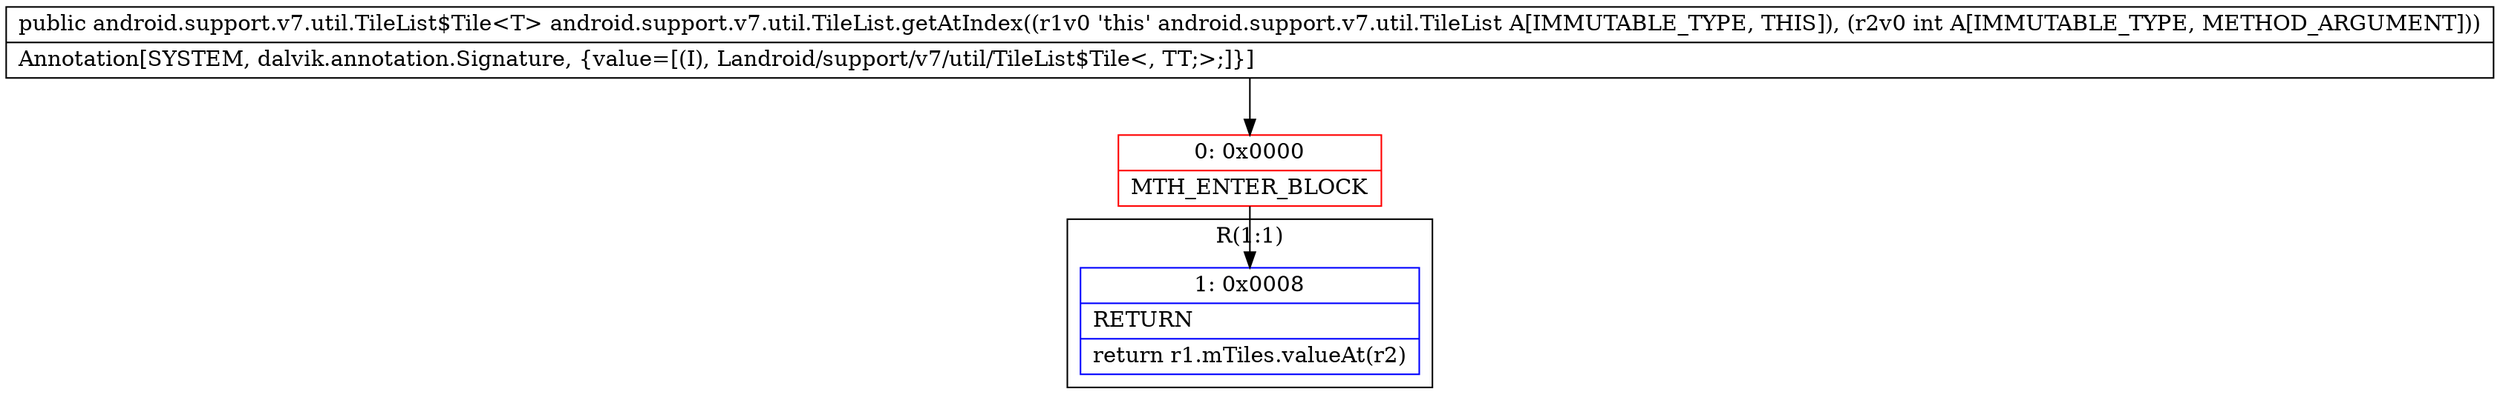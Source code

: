 digraph "CFG forandroid.support.v7.util.TileList.getAtIndex(I)Landroid\/support\/v7\/util\/TileList$Tile;" {
subgraph cluster_Region_1602273001 {
label = "R(1:1)";
node [shape=record,color=blue];
Node_1 [shape=record,label="{1\:\ 0x0008|RETURN\l|return r1.mTiles.valueAt(r2)\l}"];
}
Node_0 [shape=record,color=red,label="{0\:\ 0x0000|MTH_ENTER_BLOCK\l}"];
MethodNode[shape=record,label="{public android.support.v7.util.TileList$Tile\<T\> android.support.v7.util.TileList.getAtIndex((r1v0 'this' android.support.v7.util.TileList A[IMMUTABLE_TYPE, THIS]), (r2v0 int A[IMMUTABLE_TYPE, METHOD_ARGUMENT]))  | Annotation[SYSTEM, dalvik.annotation.Signature, \{value=[(I), Landroid\/support\/v7\/util\/TileList$Tile\<, TT;\>;]\}]\l}"];
MethodNode -> Node_0;
Node_0 -> Node_1;
}

